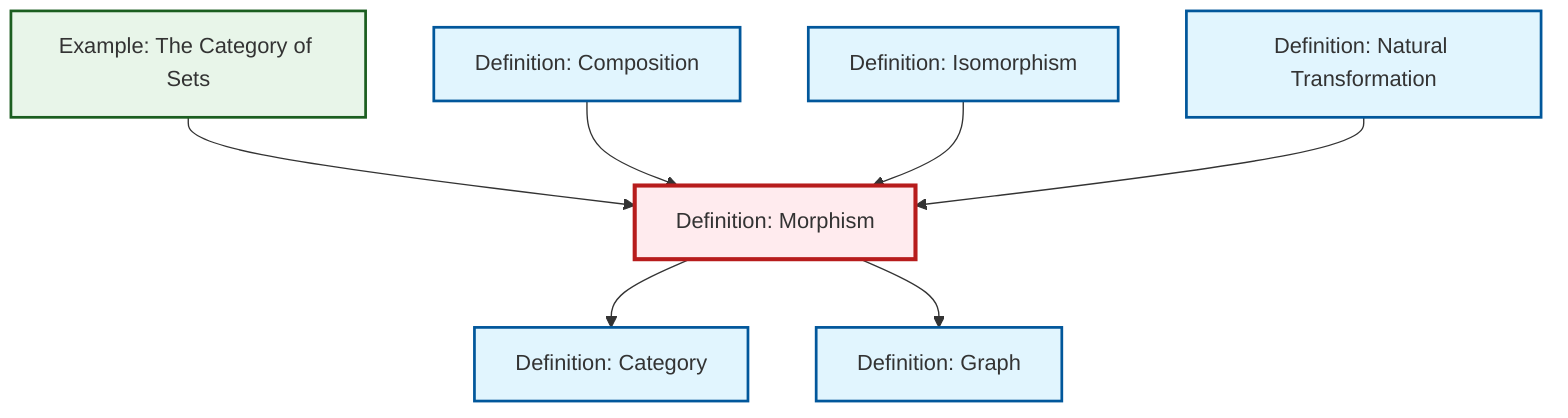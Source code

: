graph TD
    classDef definition fill:#e1f5fe,stroke:#01579b,stroke-width:2px
    classDef theorem fill:#f3e5f5,stroke:#4a148c,stroke-width:2px
    classDef axiom fill:#fff3e0,stroke:#e65100,stroke-width:2px
    classDef example fill:#e8f5e9,stroke:#1b5e20,stroke-width:2px
    classDef current fill:#ffebee,stroke:#b71c1c,stroke-width:3px
    def-isomorphism["Definition: Isomorphism"]:::definition
    def-natural-transformation["Definition: Natural Transformation"]:::definition
    def-graph["Definition: Graph"]:::definition
    def-category["Definition: Category"]:::definition
    def-morphism["Definition: Morphism"]:::definition
    ex-set-category["Example: The Category of Sets"]:::example
    def-composition["Definition: Composition"]:::definition
    ex-set-category --> def-morphism
    def-morphism --> def-category
    def-composition --> def-morphism
    def-isomorphism --> def-morphism
    def-morphism --> def-graph
    def-natural-transformation --> def-morphism
    class def-morphism current